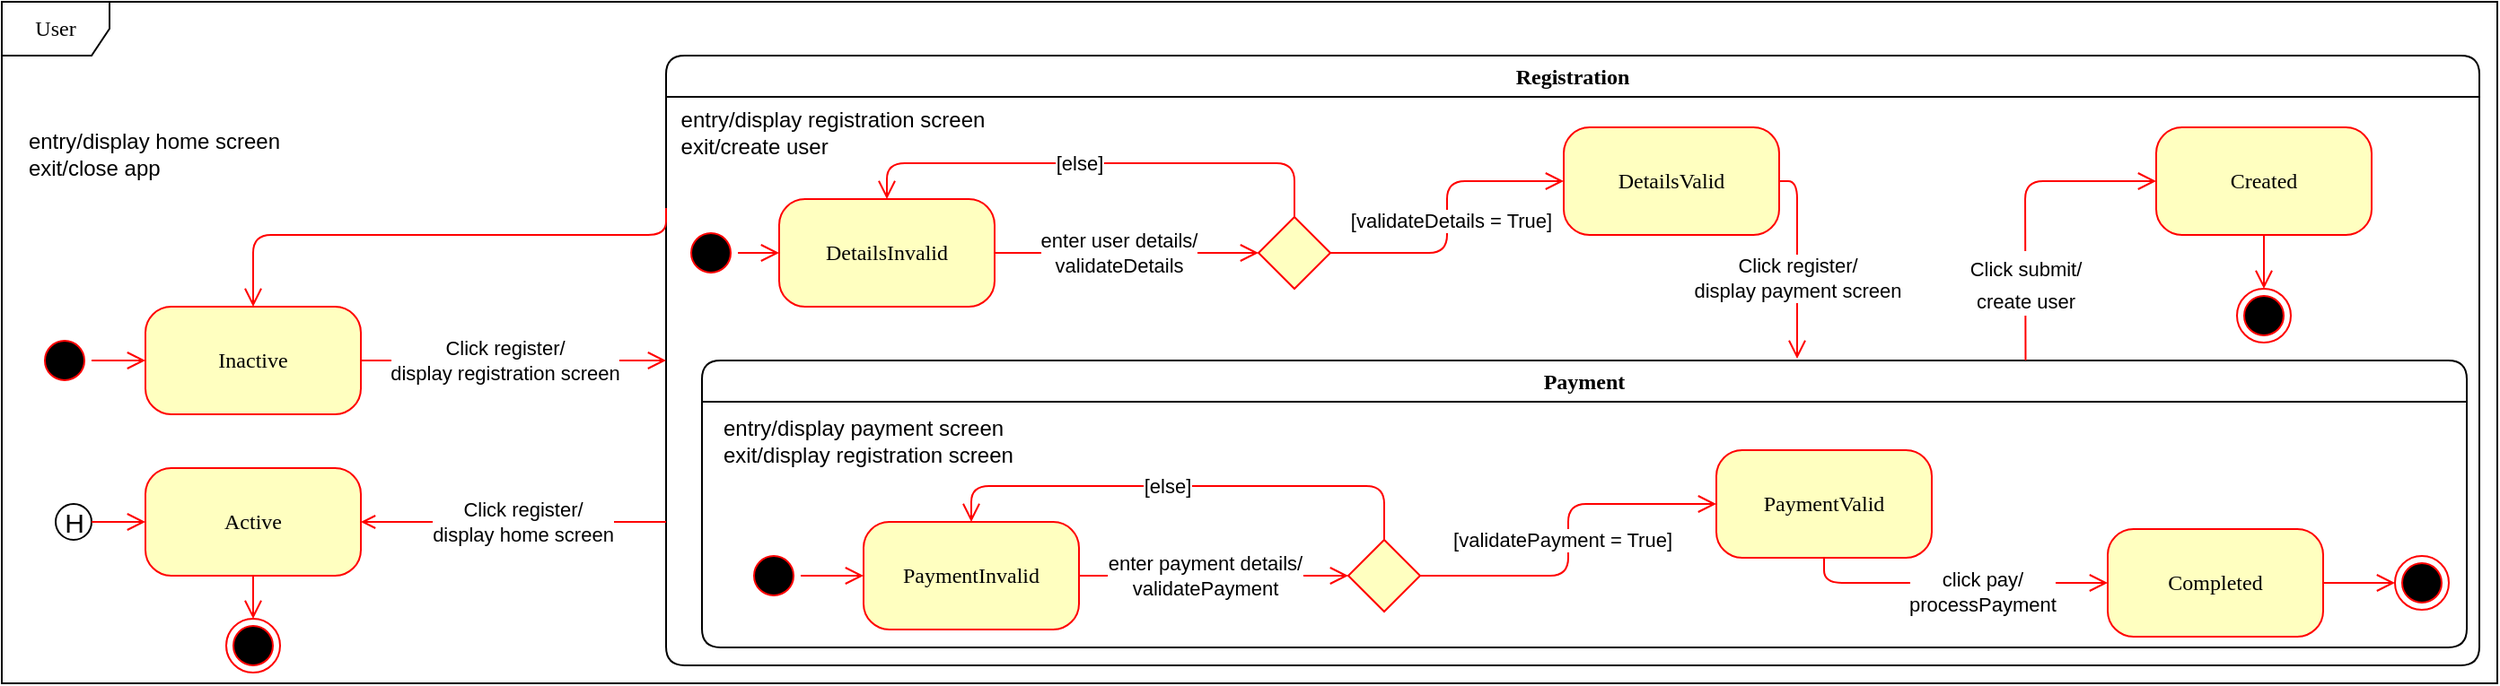 <mxfile version="20.7.4" type="github">
  <diagram name="Page-1" id="58cdce13-f638-feb5-8d6f-7d28b1aa9fa0">
    <mxGraphModel dx="1647" dy="518" grid="0" gridSize="10" guides="1" tooltips="1" connect="1" arrows="1" fold="1" page="0" pageScale="1" pageWidth="1100" pageHeight="850" background="none" math="0" shadow="0">
      <root>
        <mxCell id="0" />
        <mxCell id="1" parent="0" />
        <mxCell id="2a3bc250acf0617d-8" value="User" style="shape=umlFrame;whiteSpace=wrap;html=1;rounded=1;shadow=0;comic=0;labelBackgroundColor=none;strokeWidth=1;fontFamily=Verdana;fontSize=12;align=center;" parent="1" vertex="1">
          <mxGeometry x="110" y="10" width="1390" height="380" as="geometry" />
        </mxCell>
        <mxCell id="382b91b5511bd0f7-1" value="" style="ellipse;html=1;shape=startState;fillColor=#000000;strokeColor=#ff0000;rounded=1;shadow=0;comic=0;labelBackgroundColor=none;fontFamily=Verdana;fontSize=12;fontColor=#000000;align=center;direction=south;" parent="1" vertex="1">
          <mxGeometry x="130" y="195" width="30" height="30" as="geometry" />
        </mxCell>
        <mxCell id="Hjz2qxNdtFsDajDbBwBD-27" style="edgeStyle=orthogonalEdgeStyle;rounded=0;orthogonalLoop=1;jettySize=auto;html=1;entryX=0.5;entryY=0;entryDx=0;entryDy=0;" edge="1" parent="1" target="Hjz2qxNdtFsDajDbBwBD-26">
          <mxGeometry relative="1" as="geometry">
            <mxPoint x="960" y="530" as="sourcePoint" />
          </mxGeometry>
        </mxCell>
        <mxCell id="382b91b5511bd0f7-6" value="Inactive" style="rounded=1;whiteSpace=wrap;html=1;arcSize=24;fillColor=#ffffc0;strokeColor=#ff0000;shadow=0;comic=0;labelBackgroundColor=none;fontFamily=Verdana;fontSize=12;fontColor=#000000;align=center;" parent="1" vertex="1">
          <mxGeometry x="190" y="180" width="120" height="60" as="geometry" />
        </mxCell>
        <mxCell id="2a3bc250acf0617d-9" style="edgeStyle=orthogonalEdgeStyle;html=1;labelBackgroundColor=none;endArrow=open;endSize=8;strokeColor=#ff0000;fontFamily=Verdana;fontSize=12;align=left;" parent="1" source="382b91b5511bd0f7-1" target="382b91b5511bd0f7-6" edge="1">
          <mxGeometry relative="1" as="geometry" />
        </mxCell>
        <mxCell id="Hjz2qxNdtFsDajDbBwBD-1" value="entry/display home screen&lt;br&gt;&lt;div style=&quot;text-align: left;&quot;&gt;&lt;span style=&quot;background-color: initial;&quot;&gt;exit/close app&lt;/span&gt;&lt;/div&gt;" style="text;html=1;strokeColor=none;fillColor=none;align=center;verticalAlign=middle;whiteSpace=wrap;rounded=0;" vertex="1" parent="1">
          <mxGeometry x="120" y="80" width="150" height="30" as="geometry" />
        </mxCell>
        <mxCell id="Hjz2qxNdtFsDajDbBwBD-13" value="Registration" style="swimlane;whiteSpace=wrap;html=1;rounded=1;shadow=0;comic=0;labelBackgroundColor=none;strokeWidth=1;fontFamily=Verdana;fontSize=12;align=center;" vertex="1" parent="1">
          <mxGeometry x="480" y="40" width="1010" height="340" as="geometry">
            <mxRectangle x="590" y="60" width="110" height="30" as="alternateBounds" />
          </mxGeometry>
        </mxCell>
        <mxCell id="Hjz2qxNdtFsDajDbBwBD-17" style="edgeStyle=elbowEdgeStyle;html=1;labelBackgroundColor=none;endArrow=open;endSize=8;strokeColor=#ff0000;fontFamily=Verdana;fontSize=12;align=left;entryX=0;entryY=0.5;entryDx=0;entryDy=0;" edge="1" parent="Hjz2qxNdtFsDajDbBwBD-13" source="Hjz2qxNdtFsDajDbBwBD-18" target="Hjz2qxNdtFsDajDbBwBD-31">
          <mxGeometry relative="1" as="geometry">
            <mxPoint x="70" y="100" as="targetPoint" />
          </mxGeometry>
        </mxCell>
        <mxCell id="Hjz2qxNdtFsDajDbBwBD-18" value="" style="ellipse;html=1;shape=startState;fillColor=#000000;strokeColor=#ff0000;rounded=1;shadow=0;comic=0;labelBackgroundColor=none;fontFamily=Verdana;fontSize=12;fontColor=#000000;align=center;direction=south;" vertex="1" parent="Hjz2qxNdtFsDajDbBwBD-13">
          <mxGeometry x="10" y="95" width="30" height="30" as="geometry" />
        </mxCell>
        <mxCell id="Hjz2qxNdtFsDajDbBwBD-28" value="entry/display registration screen&lt;br&gt;&lt;div style=&quot;text-align: left;&quot;&gt;&lt;span style=&quot;background-color: initial;&quot;&gt;exit/create user&lt;/span&gt;&lt;/div&gt;" style="text;html=1;strokeColor=none;fillColor=none;align=center;verticalAlign=middle;whiteSpace=wrap;rounded=0;" vertex="1" parent="Hjz2qxNdtFsDajDbBwBD-13">
          <mxGeometry x="3" y="28" width="180" height="30" as="geometry" />
        </mxCell>
        <mxCell id="Hjz2qxNdtFsDajDbBwBD-31" value="DetailsInvalid" style="rounded=1;whiteSpace=wrap;html=1;arcSize=24;fillColor=#ffffc0;strokeColor=#ff0000;shadow=0;comic=0;labelBackgroundColor=none;fontFamily=Verdana;fontSize=12;fontColor=#000000;align=center;" vertex="1" parent="Hjz2qxNdtFsDajDbBwBD-13">
          <mxGeometry x="63" y="80" width="120" height="60" as="geometry" />
        </mxCell>
        <mxCell id="Hjz2qxNdtFsDajDbBwBD-44" value="DetailsValid" style="rounded=1;whiteSpace=wrap;html=1;arcSize=24;fillColor=#ffffc0;strokeColor=#ff0000;shadow=0;comic=0;labelBackgroundColor=none;fontFamily=Verdana;fontSize=12;fontColor=#000000;align=center;" vertex="1" parent="Hjz2qxNdtFsDajDbBwBD-13">
          <mxGeometry x="500" y="40" width="120" height="60" as="geometry" />
        </mxCell>
        <mxCell id="Hjz2qxNdtFsDajDbBwBD-46" style="edgeStyle=elbowEdgeStyle;html=1;labelBackgroundColor=none;endArrow=open;endSize=8;strokeColor=#ff0000;fontFamily=Verdana;fontSize=12;align=left;exitX=1;exitY=0.5;exitDx=0;exitDy=0;entryX=0;entryY=0.5;entryDx=0;entryDy=0;" edge="1" parent="Hjz2qxNdtFsDajDbBwBD-13" source="Hjz2qxNdtFsDajDbBwBD-31" target="Hjz2qxNdtFsDajDbBwBD-59">
          <mxGeometry relative="1" as="geometry">
            <mxPoint x="50" y="110" as="sourcePoint" />
            <mxPoint x="330" y="100" as="targetPoint" />
          </mxGeometry>
        </mxCell>
        <mxCell id="Hjz2qxNdtFsDajDbBwBD-47" value="enter user details/&lt;br&gt;validateDetails" style="edgeLabel;html=1;align=center;verticalAlign=middle;resizable=0;points=[];" vertex="1" connectable="0" parent="Hjz2qxNdtFsDajDbBwBD-46">
          <mxGeometry x="-0.197" relative="1" as="geometry">
            <mxPoint x="10" as="offset" />
          </mxGeometry>
        </mxCell>
        <mxCell id="Hjz2qxNdtFsDajDbBwBD-59" value="" style="rhombus;whiteSpace=wrap;html=1;fillColor=#ffffc0;strokeColor=#ff0000;" vertex="1" parent="Hjz2qxNdtFsDajDbBwBD-13">
          <mxGeometry x="330" y="90" width="40" height="40" as="geometry" />
        </mxCell>
        <mxCell id="Hjz2qxNdtFsDajDbBwBD-73" style="edgeStyle=elbowEdgeStyle;html=1;labelBackgroundColor=none;endArrow=open;endSize=8;strokeColor=#ff0000;fontFamily=Verdana;fontSize=12;align=left;exitX=1;exitY=0.5;exitDx=0;exitDy=0;entryX=0;entryY=0.5;entryDx=0;entryDy=0;" edge="1" parent="Hjz2qxNdtFsDajDbBwBD-13" source="Hjz2qxNdtFsDajDbBwBD-59" target="Hjz2qxNdtFsDajDbBwBD-44">
          <mxGeometry relative="1" as="geometry">
            <mxPoint x="370.0" y="102.5" as="sourcePoint" />
            <mxPoint x="517" y="97.5" as="targetPoint" />
          </mxGeometry>
        </mxCell>
        <mxCell id="Hjz2qxNdtFsDajDbBwBD-74" value="[validateDetails = True]" style="edgeLabel;html=1;align=center;verticalAlign=middle;resizable=0;points=[];" vertex="1" connectable="0" parent="Hjz2qxNdtFsDajDbBwBD-73">
          <mxGeometry x="-0.197" relative="1" as="geometry">
            <mxPoint x="2" y="-15" as="offset" />
          </mxGeometry>
        </mxCell>
        <mxCell id="Hjz2qxNdtFsDajDbBwBD-75" style="edgeStyle=elbowEdgeStyle;html=1;labelBackgroundColor=none;endArrow=open;endSize=8;strokeColor=#ff0000;fontFamily=Verdana;fontSize=12;align=left;exitX=0.5;exitY=0;exitDx=0;exitDy=0;entryX=0.5;entryY=0;entryDx=0;entryDy=0;" edge="1" parent="Hjz2qxNdtFsDajDbBwBD-13" source="Hjz2qxNdtFsDajDbBwBD-59" target="Hjz2qxNdtFsDajDbBwBD-31">
          <mxGeometry relative="1" as="geometry">
            <mxPoint x="193.0" y="120" as="sourcePoint" />
            <mxPoint x="340" y="120" as="targetPoint" />
            <Array as="points">
              <mxPoint x="210" y="60" />
              <mxPoint x="210" y="70" />
            </Array>
          </mxGeometry>
        </mxCell>
        <mxCell id="Hjz2qxNdtFsDajDbBwBD-76" value="[else]" style="edgeLabel;html=1;align=center;verticalAlign=middle;resizable=0;points=[];" vertex="1" connectable="0" parent="Hjz2qxNdtFsDajDbBwBD-75">
          <mxGeometry x="-0.197" relative="1" as="geometry">
            <mxPoint x="-39" as="offset" />
          </mxGeometry>
        </mxCell>
        <mxCell id="Hjz2qxNdtFsDajDbBwBD-81" style="edgeStyle=elbowEdgeStyle;html=1;labelBackgroundColor=none;endArrow=open;endSize=8;strokeColor=#ff0000;fontFamily=Verdana;fontSize=12;align=left;exitX=1;exitY=0.5;exitDx=0;exitDy=0;entryX=0;entryY=0.5;entryDx=0;entryDy=0;" edge="1" parent="Hjz2qxNdtFsDajDbBwBD-13" source="Hjz2qxNdtFsDajDbBwBD-79" target="Hjz2qxNdtFsDajDbBwBD-83">
          <mxGeometry relative="1" as="geometry">
            <mxPoint x="-380" y="200" as="sourcePoint" />
            <mxPoint x="-100" y="190" as="targetPoint" />
          </mxGeometry>
        </mxCell>
        <mxCell id="Hjz2qxNdtFsDajDbBwBD-82" value="enter payment details/&lt;br&gt;validatePayment" style="edgeLabel;html=1;align=center;verticalAlign=middle;resizable=0;points=[];" vertex="1" connectable="0" parent="Hjz2qxNdtFsDajDbBwBD-81">
          <mxGeometry x="-0.197" relative="1" as="geometry">
            <mxPoint x="10" as="offset" />
          </mxGeometry>
        </mxCell>
        <mxCell id="Hjz2qxNdtFsDajDbBwBD-83" value="" style="rhombus;whiteSpace=wrap;html=1;fillColor=#ffffc0;strokeColor=#ff0000;" vertex="1" parent="Hjz2qxNdtFsDajDbBwBD-13">
          <mxGeometry x="380" y="270" width="40" height="40" as="geometry" />
        </mxCell>
        <mxCell id="Hjz2qxNdtFsDajDbBwBD-84" style="edgeStyle=elbowEdgeStyle;html=1;labelBackgroundColor=none;endArrow=open;endSize=8;strokeColor=#ff0000;fontFamily=Verdana;fontSize=12;align=left;exitX=1;exitY=0.5;exitDx=0;exitDy=0;entryX=0;entryY=0.5;entryDx=0;entryDy=0;" edge="1" parent="Hjz2qxNdtFsDajDbBwBD-13" source="Hjz2qxNdtFsDajDbBwBD-83" target="Hjz2qxNdtFsDajDbBwBD-80">
          <mxGeometry relative="1" as="geometry">
            <mxPoint x="-60.0" y="192.5" as="sourcePoint" />
            <mxPoint x="87" y="187.5" as="targetPoint" />
          </mxGeometry>
        </mxCell>
        <mxCell id="Hjz2qxNdtFsDajDbBwBD-85" value="[validatePayment = True]" style="edgeLabel;html=1;align=center;verticalAlign=middle;resizable=0;points=[];" vertex="1" connectable="0" parent="Hjz2qxNdtFsDajDbBwBD-84">
          <mxGeometry x="-0.197" relative="1" as="geometry">
            <mxPoint x="-4" y="-20" as="offset" />
          </mxGeometry>
        </mxCell>
        <mxCell id="Hjz2qxNdtFsDajDbBwBD-86" style="edgeStyle=elbowEdgeStyle;html=1;labelBackgroundColor=none;endArrow=open;endSize=8;strokeColor=#ff0000;fontFamily=Verdana;fontSize=12;align=left;exitX=0.5;exitY=0;exitDx=0;exitDy=0;entryX=0.5;entryY=0;entryDx=0;entryDy=0;" edge="1" parent="Hjz2qxNdtFsDajDbBwBD-13" source="Hjz2qxNdtFsDajDbBwBD-83" target="Hjz2qxNdtFsDajDbBwBD-79">
          <mxGeometry relative="1" as="geometry">
            <mxPoint x="-237.0" y="210" as="sourcePoint" />
            <mxPoint x="-90" y="210" as="targetPoint" />
            <Array as="points">
              <mxPoint x="330" y="240" />
              <mxPoint x="310" y="220" />
              <mxPoint x="260" y="210" />
              <mxPoint x="260" y="220" />
            </Array>
          </mxGeometry>
        </mxCell>
        <mxCell id="Hjz2qxNdtFsDajDbBwBD-87" value="[else]" style="edgeLabel;html=1;align=center;verticalAlign=middle;resizable=0;points=[];" vertex="1" connectable="0" parent="Hjz2qxNdtFsDajDbBwBD-86">
          <mxGeometry x="-0.197" relative="1" as="geometry">
            <mxPoint x="-39" as="offset" />
          </mxGeometry>
        </mxCell>
        <mxCell id="Hjz2qxNdtFsDajDbBwBD-32" value="Payment" style="swimlane;whiteSpace=wrap;html=1;rounded=1;shadow=0;comic=0;labelBackgroundColor=none;strokeWidth=1;fontFamily=Verdana;fontSize=12;align=center;startSize=23;" vertex="1" parent="Hjz2qxNdtFsDajDbBwBD-13">
          <mxGeometry x="20" y="170" width="983" height="160" as="geometry">
            <mxRectangle x="590" y="60" width="110" height="30" as="alternateBounds" />
          </mxGeometry>
        </mxCell>
        <mxCell id="Hjz2qxNdtFsDajDbBwBD-36" value="entry/display payment screen&lt;br&gt;&lt;div style=&quot;&quot;&gt;&lt;span style=&quot;background-color: initial;&quot;&gt;exit/d&lt;/span&gt;&lt;span style=&quot;background-color: initial;&quot;&gt;isplay registration screen&lt;/span&gt;&lt;/div&gt;" style="text;html=1;strokeColor=none;fillColor=none;align=left;verticalAlign=middle;whiteSpace=wrap;rounded=0;" vertex="1" parent="Hjz2qxNdtFsDajDbBwBD-32">
          <mxGeometry x="10" y="30" width="200" height="30" as="geometry" />
        </mxCell>
        <mxCell id="Hjz2qxNdtFsDajDbBwBD-80" value="PaymentValid" style="rounded=1;whiteSpace=wrap;html=1;arcSize=24;fillColor=#ffffc0;strokeColor=#ff0000;shadow=0;comic=0;labelBackgroundColor=none;fontFamily=Verdana;fontSize=12;fontColor=#000000;align=center;" vertex="1" parent="Hjz2qxNdtFsDajDbBwBD-32">
          <mxGeometry x="565" y="50" width="120" height="60" as="geometry" />
        </mxCell>
        <mxCell id="Hjz2qxNdtFsDajDbBwBD-78" value="" style="ellipse;html=1;shape=startState;fillColor=#000000;strokeColor=#ff0000;rounded=1;shadow=0;comic=0;labelBackgroundColor=none;fontFamily=Verdana;fontSize=12;fontColor=#000000;align=center;direction=south;" vertex="1" parent="Hjz2qxNdtFsDajDbBwBD-32">
          <mxGeometry x="25" y="105" width="30" height="30" as="geometry" />
        </mxCell>
        <mxCell id="Hjz2qxNdtFsDajDbBwBD-102" value="Completed" style="rounded=1;whiteSpace=wrap;html=1;arcSize=24;fillColor=#ffffc0;strokeColor=#ff0000;shadow=0;comic=0;labelBackgroundColor=none;fontFamily=Verdana;fontSize=12;fontColor=#000000;align=center;" vertex="1" parent="Hjz2qxNdtFsDajDbBwBD-32">
          <mxGeometry x="783" y="94" width="120" height="60" as="geometry" />
        </mxCell>
        <mxCell id="Hjz2qxNdtFsDajDbBwBD-96" style="edgeStyle=elbowEdgeStyle;html=1;labelBackgroundColor=none;endArrow=open;endSize=8;strokeColor=#ff0000;fontFamily=Verdana;fontSize=12;align=left;exitX=0.5;exitY=1;exitDx=0;exitDy=0;entryX=0;entryY=0.5;entryDx=0;entryDy=0;" edge="1" parent="Hjz2qxNdtFsDajDbBwBD-32" source="Hjz2qxNdtFsDajDbBwBD-80" target="Hjz2qxNdtFsDajDbBwBD-102">
          <mxGeometry x="-0.02" y="-20" relative="1" as="geometry">
            <mxPoint x="223" y="130" as="sourcePoint" />
            <mxPoint x="625" y="160" as="targetPoint" />
            <Array as="points">
              <mxPoint x="625" y="120" />
              <mxPoint x="625" y="120" />
            </Array>
            <mxPoint as="offset" />
          </mxGeometry>
        </mxCell>
        <mxCell id="Hjz2qxNdtFsDajDbBwBD-97" value="click pay/&lt;br&gt;processPayment" style="edgeLabel;html=1;align=center;verticalAlign=middle;resizable=0;points=[];" vertex="1" connectable="0" parent="Hjz2qxNdtFsDajDbBwBD-96">
          <mxGeometry x="-0.197" relative="1" as="geometry">
            <mxPoint x="33" y="5" as="offset" />
          </mxGeometry>
        </mxCell>
        <mxCell id="Hjz2qxNdtFsDajDbBwBD-106" value="" style="ellipse;html=1;shape=endState;fillColor=#000000;strokeColor=#ff0000;rounded=1;shadow=0;comic=0;labelBackgroundColor=none;fontFamily=Verdana;fontSize=12;fontColor=#000000;align=center;" vertex="1" parent="Hjz2qxNdtFsDajDbBwBD-32">
          <mxGeometry x="943" y="109" width="30" height="30" as="geometry" />
        </mxCell>
        <mxCell id="Hjz2qxNdtFsDajDbBwBD-107" style="edgeStyle=elbowEdgeStyle;html=1;labelBackgroundColor=none;endArrow=open;endSize=8;strokeColor=#ff0000;fontFamily=Verdana;fontSize=12;align=left;exitX=1;exitY=0.5;exitDx=0;exitDy=0;entryX=0;entryY=0.5;entryDx=0;entryDy=0;" edge="1" parent="Hjz2qxNdtFsDajDbBwBD-32" source="Hjz2qxNdtFsDajDbBwBD-102" target="Hjz2qxNdtFsDajDbBwBD-106">
          <mxGeometry relative="1" as="geometry">
            <mxPoint x="993" y="130" as="sourcePoint" />
            <mxPoint x="1158" y="90" as="targetPoint" />
            <Array as="points">
              <mxPoint x="923" y="110" />
            </Array>
          </mxGeometry>
        </mxCell>
        <mxCell id="Hjz2qxNdtFsDajDbBwBD-79" value="PaymentInvalid" style="rounded=1;whiteSpace=wrap;html=1;arcSize=24;fillColor=#ffffc0;strokeColor=#ff0000;shadow=0;comic=0;labelBackgroundColor=none;fontFamily=Verdana;fontSize=12;fontColor=#000000;align=center;" vertex="1" parent="Hjz2qxNdtFsDajDbBwBD-32">
          <mxGeometry x="90" y="90" width="120" height="60" as="geometry" />
        </mxCell>
        <mxCell id="Hjz2qxNdtFsDajDbBwBD-77" style="edgeStyle=elbowEdgeStyle;html=1;labelBackgroundColor=none;endArrow=open;endSize=8;strokeColor=#ff0000;fontFamily=Verdana;fontSize=12;align=left;entryX=0;entryY=0.5;entryDx=0;entryDy=0;" edge="1" parent="Hjz2qxNdtFsDajDbBwBD-32" source="Hjz2qxNdtFsDajDbBwBD-78" target="Hjz2qxNdtFsDajDbBwBD-79">
          <mxGeometry relative="1" as="geometry">
            <mxPoint x="-380" y="20" as="targetPoint" />
          </mxGeometry>
        </mxCell>
        <mxCell id="Hjz2qxNdtFsDajDbBwBD-90" style="edgeStyle=elbowEdgeStyle;html=1;labelBackgroundColor=none;endArrow=open;endSize=8;strokeColor=#ff0000;fontFamily=Verdana;fontSize=12;align=left;exitX=1;exitY=0.5;exitDx=0;exitDy=0;" edge="1" parent="Hjz2qxNdtFsDajDbBwBD-13" source="Hjz2qxNdtFsDajDbBwBD-44">
          <mxGeometry relative="1" as="geometry">
            <mxPoint x="635" y="110" as="sourcePoint" />
            <mxPoint x="630" y="169" as="targetPoint" />
            <Array as="points">
              <mxPoint x="630" y="120" />
            </Array>
          </mxGeometry>
        </mxCell>
        <mxCell id="Hjz2qxNdtFsDajDbBwBD-91" value="&lt;span style=&quot;border-color: var(--border-color);&quot;&gt;Click register/&lt;br&gt;&lt;/span&gt;&lt;span style=&quot;border-color: var(--border-color);&quot;&gt;display payment screen&lt;/span&gt;" style="edgeLabel;html=1;align=center;verticalAlign=middle;resizable=0;points=[];" vertex="1" connectable="0" parent="Hjz2qxNdtFsDajDbBwBD-90">
          <mxGeometry x="-0.197" relative="1" as="geometry">
            <mxPoint y="20" as="offset" />
          </mxGeometry>
        </mxCell>
        <mxCell id="Hjz2qxNdtFsDajDbBwBD-43" style="edgeStyle=orthogonalEdgeStyle;html=1;labelBackgroundColor=none;endArrow=open;endSize=8;strokeColor=#ff0000;fontFamily=Verdana;fontSize=12;align=left;entryX=0.5;entryY=0;entryDx=0;entryDy=0;exitX=0;exitY=0.25;exitDx=0;exitDy=0;" edge="1" parent="1" source="Hjz2qxNdtFsDajDbBwBD-13" target="382b91b5511bd0f7-6">
          <mxGeometry relative="1" as="geometry">
            <mxPoint x="460" y="140" as="sourcePoint" />
            <mxPoint x="390" y="149.97" as="targetPoint" />
            <Array as="points">
              <mxPoint x="250" y="140" />
            </Array>
          </mxGeometry>
        </mxCell>
        <mxCell id="Hjz2qxNdtFsDajDbBwBD-50" value="H" style="shape=ellipse;html=1;fontSize=15;align=center;" vertex="1" parent="1">
          <mxGeometry x="140" y="290" width="20" height="20" as="geometry" />
        </mxCell>
        <mxCell id="Hjz2qxNdtFsDajDbBwBD-88" value="Active" style="rounded=1;whiteSpace=wrap;html=1;arcSize=24;fillColor=#ffffc0;strokeColor=#ff0000;shadow=0;comic=0;labelBackgroundColor=none;fontFamily=Verdana;fontSize=12;fontColor=#000000;align=center;" vertex="1" parent="1">
          <mxGeometry x="190" y="270" width="120" height="60" as="geometry" />
        </mxCell>
        <mxCell id="Hjz2qxNdtFsDajDbBwBD-89" value="" style="ellipse;html=1;shape=endState;fillColor=#000000;strokeColor=#ff0000;rounded=1;shadow=0;comic=0;labelBackgroundColor=none;fontFamily=Verdana;fontSize=12;fontColor=#000000;align=center;" vertex="1" parent="1">
          <mxGeometry x="235" y="354" width="30" height="30" as="geometry" />
        </mxCell>
        <mxCell id="Hjz2qxNdtFsDajDbBwBD-93" style="edgeStyle=orthogonalEdgeStyle;html=1;labelBackgroundColor=none;endArrow=open;endSize=8;strokeColor=#ff0000;fontFamily=Verdana;fontSize=12;align=left;exitX=1;exitY=0.5;exitDx=0;exitDy=0;" edge="1" parent="1" source="382b91b5511bd0f7-6">
          <mxGeometry relative="1" as="geometry">
            <mxPoint x="170" y="220" as="sourcePoint" />
            <mxPoint x="480" y="210" as="targetPoint" />
            <Array as="points">
              <mxPoint x="430" y="210" />
              <mxPoint x="430" y="210" />
            </Array>
          </mxGeometry>
        </mxCell>
        <mxCell id="Hjz2qxNdtFsDajDbBwBD-95" value="&lt;span style=&quot;border-color: var(--border-color);&quot;&gt;Click register/&lt;/span&gt;&lt;br style=&quot;border-color: var(--border-color); background-color: rgb(251, 251, 251);&quot;&gt;&lt;span style=&quot;border-color: var(--border-color);&quot;&gt;display registration screen&lt;/span&gt;" style="edgeLabel;html=1;align=center;verticalAlign=middle;resizable=0;points=[];" vertex="1" connectable="0" parent="Hjz2qxNdtFsDajDbBwBD-93">
          <mxGeometry x="-0.131" relative="1" as="geometry">
            <mxPoint x="6" as="offset" />
          </mxGeometry>
        </mxCell>
        <mxCell id="Hjz2qxNdtFsDajDbBwBD-99" style="edgeStyle=orthogonalEdgeStyle;html=1;labelBackgroundColor=none;endArrow=open;endSize=8;strokeColor=#ff0000;fontFamily=Verdana;fontSize=12;align=left;exitX=0.5;exitY=1;exitDx=0;exitDy=0;entryX=0.5;entryY=0;entryDx=0;entryDy=0;" edge="1" parent="1" source="Hjz2qxNdtFsDajDbBwBD-88" target="Hjz2qxNdtFsDajDbBwBD-89">
          <mxGeometry relative="1" as="geometry">
            <mxPoint x="430" y="150" as="sourcePoint" />
            <mxPoint x="250" y="350" as="targetPoint" />
            <Array as="points" />
          </mxGeometry>
        </mxCell>
        <mxCell id="Hjz2qxNdtFsDajDbBwBD-110" value="Created" style="rounded=1;whiteSpace=wrap;html=1;arcSize=24;fillColor=#ffffc0;strokeColor=#ff0000;shadow=0;comic=0;labelBackgroundColor=none;fontFamily=Verdana;fontSize=12;fontColor=#000000;align=center;" vertex="1" parent="1">
          <mxGeometry x="1310" y="80" width="120" height="60" as="geometry" />
        </mxCell>
        <mxCell id="Hjz2qxNdtFsDajDbBwBD-115" style="edgeStyle=orthogonalEdgeStyle;html=1;labelBackgroundColor=none;endArrow=open;endSize=8;strokeColor=#ff0000;fontFamily=Verdana;fontSize=12;align=left;exitX=1;exitY=0.5;exitDx=0;exitDy=0;entryX=0;entryY=0.5;entryDx=0;entryDy=0;" edge="1" parent="1" source="Hjz2qxNdtFsDajDbBwBD-50" target="Hjz2qxNdtFsDajDbBwBD-88">
          <mxGeometry relative="1" as="geometry">
            <mxPoint x="260" y="340" as="sourcePoint" />
            <mxPoint x="260" y="364" as="targetPoint" />
            <Array as="points" />
          </mxGeometry>
        </mxCell>
        <mxCell id="Hjz2qxNdtFsDajDbBwBD-116" style="edgeStyle=orthogonalEdgeStyle;html=1;labelBackgroundColor=none;endArrow=none;endSize=8;strokeColor=#ff0000;fontFamily=Verdana;fontSize=12;align=left;exitX=1;exitY=0.5;exitDx=0;exitDy=0;startArrow=open;startFill=0;endFill=0;" edge="1" parent="1" source="Hjz2qxNdtFsDajDbBwBD-88">
          <mxGeometry relative="1" as="geometry">
            <mxPoint x="310" y="299.5" as="sourcePoint" />
            <mxPoint x="480" y="300" as="targetPoint" />
            <Array as="points">
              <mxPoint x="430" y="300" />
            </Array>
          </mxGeometry>
        </mxCell>
        <mxCell id="Hjz2qxNdtFsDajDbBwBD-117" value="&lt;span style=&quot;border-color: var(--border-color);&quot;&gt;Click register/&lt;/span&gt;&lt;br style=&quot;border-color: var(--border-color); background-color: rgb(251, 251, 251);&quot;&gt;&lt;span style=&quot;border-color: var(--border-color);&quot;&gt;display home screen&lt;/span&gt;" style="edgeLabel;html=1;align=center;verticalAlign=middle;resizable=0;points=[];" vertex="1" connectable="0" parent="Hjz2qxNdtFsDajDbBwBD-116">
          <mxGeometry x="-0.131" relative="1" as="geometry">
            <mxPoint x="16" as="offset" />
          </mxGeometry>
        </mxCell>
        <mxCell id="Hjz2qxNdtFsDajDbBwBD-118" value="" style="ellipse;html=1;shape=endState;fillColor=#000000;strokeColor=#ff0000;rounded=1;shadow=0;comic=0;labelBackgroundColor=none;fontFamily=Verdana;fontSize=12;fontColor=#000000;align=center;" vertex="1" parent="1">
          <mxGeometry x="1355" y="170" width="30" height="30" as="geometry" />
        </mxCell>
        <mxCell id="Hjz2qxNdtFsDajDbBwBD-119" style="edgeStyle=elbowEdgeStyle;html=1;labelBackgroundColor=none;endArrow=open;endSize=8;strokeColor=#ff0000;fontFamily=Verdana;fontSize=12;align=left;exitX=0.5;exitY=1;exitDx=0;exitDy=0;entryX=0.5;entryY=0;entryDx=0;entryDy=0;" edge="1" parent="1" source="Hjz2qxNdtFsDajDbBwBD-110" target="Hjz2qxNdtFsDajDbBwBD-118">
          <mxGeometry relative="1" as="geometry">
            <mxPoint x="1413" y="344" as="sourcePoint" />
            <mxPoint x="1453" y="344" as="targetPoint" />
            <Array as="points" />
          </mxGeometry>
        </mxCell>
        <mxCell id="Hjz2qxNdtFsDajDbBwBD-124" style="edgeStyle=elbowEdgeStyle;html=1;labelBackgroundColor=none;endArrow=open;endSize=8;strokeColor=#ff0000;fontFamily=Verdana;fontSize=12;align=left;exitX=0.75;exitY=0;exitDx=0;exitDy=0;entryX=0;entryY=0.5;entryDx=0;entryDy=0;" edge="1" parent="1" source="Hjz2qxNdtFsDajDbBwBD-32" target="Hjz2qxNdtFsDajDbBwBD-110">
          <mxGeometry relative="1" as="geometry">
            <mxPoint x="1380" y="150" as="sourcePoint" />
            <mxPoint x="1380" y="180" as="targetPoint" />
            <Array as="points">
              <mxPoint x="1237" y="160" />
            </Array>
          </mxGeometry>
        </mxCell>
        <mxCell id="Hjz2qxNdtFsDajDbBwBD-125" value="&lt;span style=&quot;border-color: var(--border-color); font-size: 11px;&quot;&gt;Click submit/&lt;br style=&quot;border-color: var(--border-color);&quot;&gt;&lt;/span&gt;&lt;span style=&quot;border-color: var(--border-color); font-size: 11px;&quot;&gt;create user&lt;/span&gt;" style="edgeLabel;html=1;align=center;verticalAlign=middle;resizable=0;points=[];fontSize=15;" vertex="1" connectable="0" parent="Hjz2qxNdtFsDajDbBwBD-124">
          <mxGeometry x="-0.552" relative="1" as="geometry">
            <mxPoint y="-6" as="offset" />
          </mxGeometry>
        </mxCell>
      </root>
    </mxGraphModel>
  </diagram>
</mxfile>
